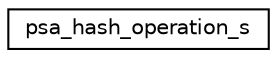 digraph "Graphical Class Hierarchy"
{
 // LATEX_PDF_SIZE
  edge [fontname="Helvetica",fontsize="10",labelfontname="Helvetica",labelfontsize="10"];
  node [fontname="Helvetica",fontsize="10",shape=record];
  rankdir="LR";
  Node0 [label="psa_hash_operation_s",height=0.2,width=0.4,color="black", fillcolor="white", style="filled",URL="$structpsa__hash__operation__s.html",tooltip="Structure containing a hash context and algorithm."];
}
